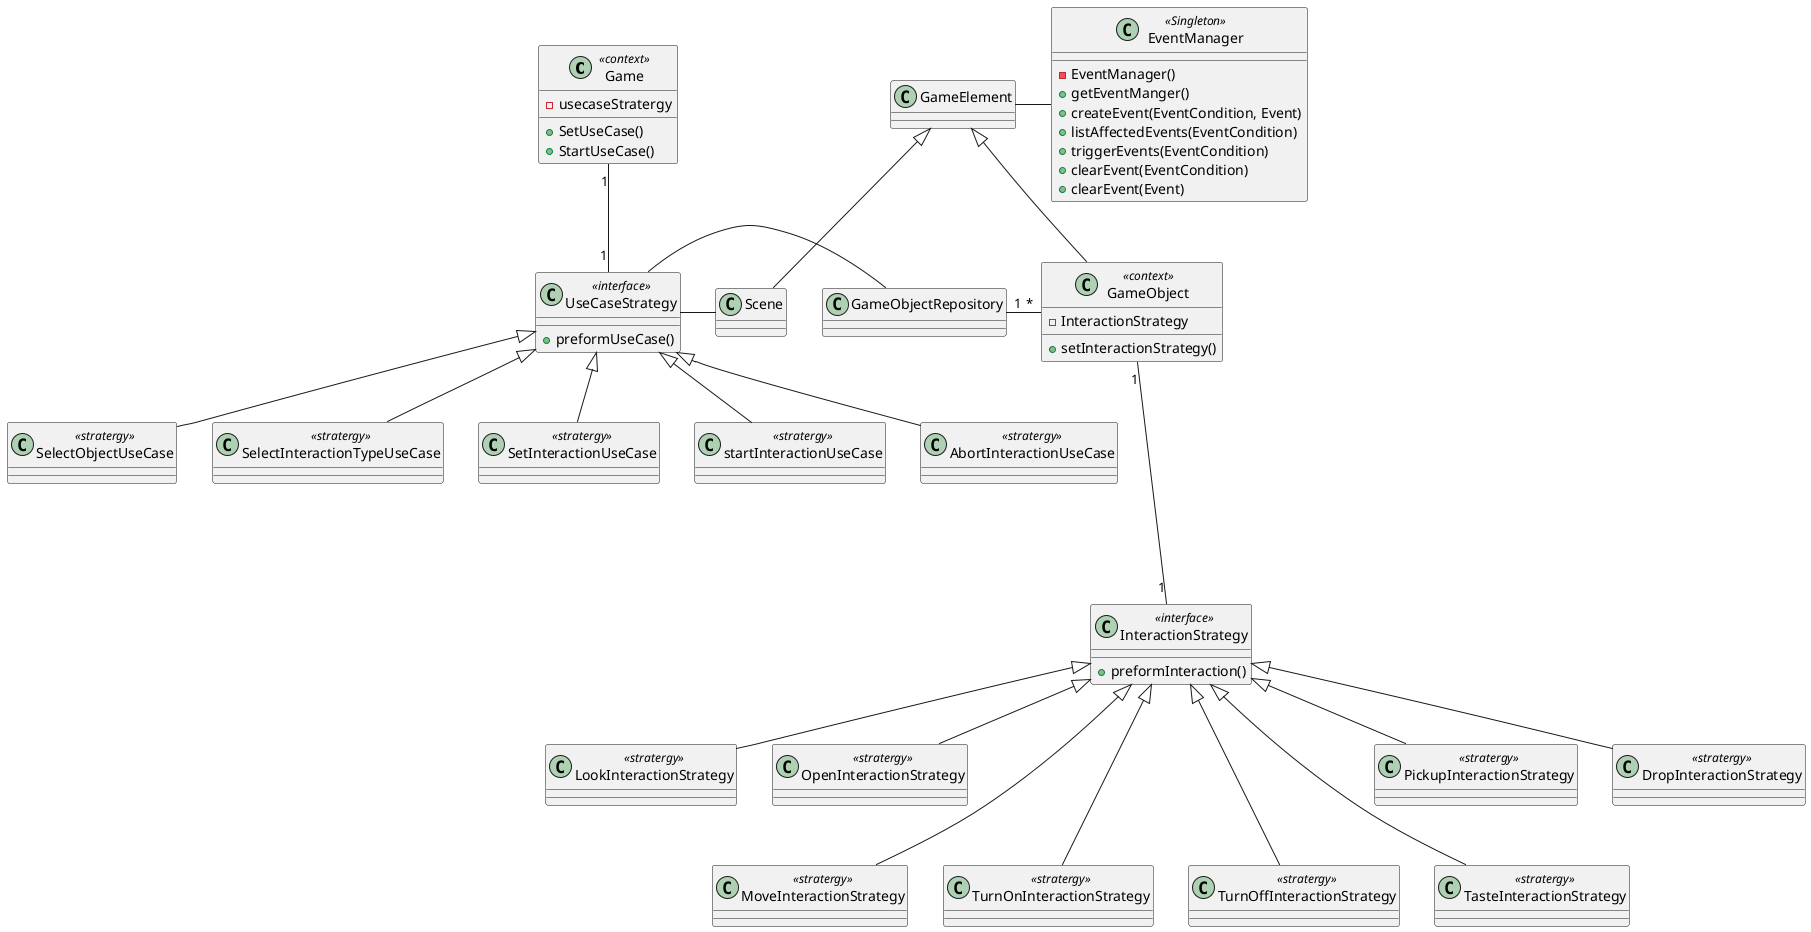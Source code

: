 @startuml


class Game <<context>>{
    -usecaseStratergy
    +SetUseCase()
    +StartUseCase()
}

class UseCaseStrategy <<interface>>{
  +preformUseCase()
}

class SelectObjectUseCase <<stratergy>>{

}

class SelectInteractionTypeUseCase <<stratergy>>{

}

class SetInteractionUseCase <<stratergy>>{

}

class startInteractionUseCase <<stratergy>>{

}

class AbortInteractionUseCase <<stratergy>>{

}

class Scene {

}

class EventManager <<Singleton>> {
    -EventManager()
    +getEventManger()
    +createEvent(EventCondition, Event)
    +listAffectedEvents(EventCondition)
    +triggerEvents(EventCondition)
    +clearEvent(EventCondition)
    +clearEvent(Event)
}

class GameObject <<context>>{
    -InteractionStrategy
    +setInteractionStrategy()
    
}

class GameObjectRepository {

}

class GameElement {

}

class InteractionStrategy <<interface>>{
  +preformInteraction()
}

class LookInteractionStrategy <<stratergy>>{

}

class OpenInteractionStrategy <<stratergy>>{

}

class MoveInteractionStrategy <<stratergy>>{

}

class TurnOnInteractionStrategy <<stratergy>>{

}

class TurnOffInteractionStrategy <<stratergy>>{

}

class TasteInteractionStrategy <<stratergy>>{

}

class PickupInteractionStrategy <<stratergy>>{

}

class DropInteractionStrategy <<stratergy>>{

}

Game"1" -- "1" UseCaseStrategy
GameElement <|-- GameObject
GameElement <|-- Scene

GameElement - EventManager
GameObject "1" ---- "1" InteractionStrategy
GameObjectRepository "1" - "*" GameObject

UseCaseStrategy - Scene
UseCaseStrategy - GameObjectRepository
UseCaseStrategy <|-- SelectObjectUseCase
UseCaseStrategy <|-- SelectInteractionTypeUseCase
UseCaseStrategy <|-- SetInteractionUseCase
UseCaseStrategy <|-- startInteractionUseCase
UseCaseStrategy <|-- AbortInteractionUseCase

InteractionStrategy <|-- LookInteractionStrategy
InteractionStrategy <|-- OpenInteractionStrategy
InteractionStrategy <|--- MoveInteractionStrategy
InteractionStrategy <|--- TurnOffInteractionStrategy
InteractionStrategy <|--- TurnOnInteractionStrategy
InteractionStrategy <|--- TasteInteractionStrategy
InteractionStrategy <|-- PickupInteractionStrategy
InteractionStrategy <|-- DropInteractionStrategy


@enduml